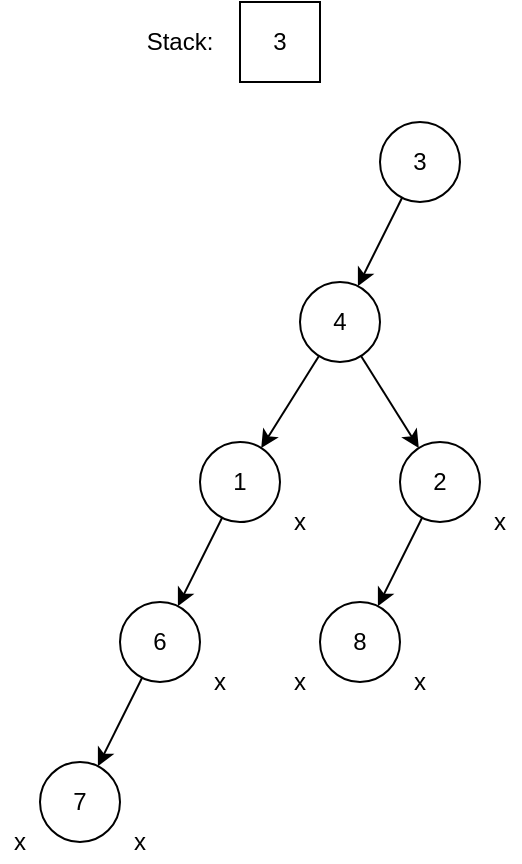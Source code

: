 <mxfile version="26.0.15">
  <diagram name="Page-1" id="qlczD6EUNmXpj9JQ8Eu0">
    <mxGraphModel dx="796" dy="701" grid="1" gridSize="10" guides="1" tooltips="1" connect="1" arrows="1" fold="1" page="1" pageScale="1" pageWidth="850" pageHeight="1100" math="0" shadow="0">
      <root>
        <mxCell id="0" />
        <mxCell id="1" parent="0" />
        <mxCell id="RLUdLW4P4iy8QGaYEjk--1" value="3" style="ellipse;whiteSpace=wrap;html=1;aspect=fixed;fillColor=none;" parent="1" vertex="1">
          <mxGeometry x="210" y="80" width="40" height="40" as="geometry" />
        </mxCell>
        <mxCell id="RLUdLW4P4iy8QGaYEjk--5" style="rounded=0;orthogonalLoop=1;jettySize=auto;html=1;" parent="1" source="RLUdLW4P4iy8QGaYEjk--2" target="RLUdLW4P4iy8QGaYEjk--4" edge="1">
          <mxGeometry relative="1" as="geometry" />
        </mxCell>
        <mxCell id="RLUdLW4P4iy8QGaYEjk--2" value="4" style="ellipse;whiteSpace=wrap;html=1;aspect=fixed;fillColor=none;" parent="1" vertex="1">
          <mxGeometry x="170" y="160" width="40" height="40" as="geometry" />
        </mxCell>
        <mxCell id="RLUdLW4P4iy8QGaYEjk--3" value="" style="endArrow=classic;html=1;rounded=0;" parent="1" source="RLUdLW4P4iy8QGaYEjk--1" target="RLUdLW4P4iy8QGaYEjk--2" edge="1">
          <mxGeometry width="50" height="50" relative="1" as="geometry">
            <mxPoint x="370" y="380" as="sourcePoint" />
            <mxPoint x="420" y="330" as="targetPoint" />
          </mxGeometry>
        </mxCell>
        <mxCell id="RLUdLW4P4iy8QGaYEjk--4" value="1" style="ellipse;whiteSpace=wrap;html=1;aspect=fixed;fillColor=none;" parent="1" vertex="1">
          <mxGeometry x="120" y="240" width="40" height="40" as="geometry" />
        </mxCell>
        <mxCell id="RLUdLW4P4iy8QGaYEjk--6" value="x" style="text;html=1;align=center;verticalAlign=middle;whiteSpace=wrap;rounded=0;" parent="1" vertex="1">
          <mxGeometry x="80" y="430" width="20" height="20" as="geometry" />
        </mxCell>
        <mxCell id="RLUdLW4P4iy8QGaYEjk--23" value="" style="shape=table;startSize=0;container=1;collapsible=0;childLayout=tableLayout;fillColor=none;" parent="1" vertex="1">
          <mxGeometry x="140" y="20" width="40" height="40" as="geometry" />
        </mxCell>
        <mxCell id="RLUdLW4P4iy8QGaYEjk--24" value="" style="shape=tableRow;horizontal=0;startSize=0;swimlaneHead=0;swimlaneBody=0;strokeColor=inherit;top=0;left=0;bottom=0;right=0;collapsible=0;dropTarget=0;fillColor=none;points=[[0,0.5],[1,0.5]];portConstraint=eastwest;" parent="RLUdLW4P4iy8QGaYEjk--23" vertex="1">
          <mxGeometry width="40" height="40" as="geometry" />
        </mxCell>
        <mxCell id="RLUdLW4P4iy8QGaYEjk--25" value="3" style="shape=partialRectangle;html=1;whiteSpace=wrap;connectable=0;strokeColor=inherit;overflow=hidden;fillColor=none;top=0;left=0;bottom=0;right=0;pointerEvents=1;" parent="RLUdLW4P4iy8QGaYEjk--24" vertex="1">
          <mxGeometry width="40" height="40" as="geometry">
            <mxRectangle width="40" height="40" as="alternateBounds" />
          </mxGeometry>
        </mxCell>
        <mxCell id="RLUdLW4P4iy8QGaYEjk--28" value="Stack:" style="text;html=1;align=center;verticalAlign=middle;whiteSpace=wrap;rounded=0;" parent="1" vertex="1">
          <mxGeometry x="80" y="20" width="60" height="40" as="geometry" />
        </mxCell>
        <mxCell id="PlO6zevUgFV6yEjf3u2L-3" value="6" style="ellipse;whiteSpace=wrap;html=1;aspect=fixed;fillColor=none;" parent="1" vertex="1">
          <mxGeometry x="80" y="320" width="40" height="40" as="geometry" />
        </mxCell>
        <mxCell id="PlO6zevUgFV6yEjf3u2L-4" style="rounded=0;orthogonalLoop=1;jettySize=auto;html=1;" parent="1" source="RLUdLW4P4iy8QGaYEjk--4" target="PlO6zevUgFV6yEjf3u2L-3" edge="1">
          <mxGeometry relative="1" as="geometry">
            <mxPoint x="180" y="320" as="sourcePoint" />
            <mxPoint x="151" y="253" as="targetPoint" />
          </mxGeometry>
        </mxCell>
        <mxCell id="PlO6zevUgFV6yEjf3u2L-5" value="7" style="ellipse;whiteSpace=wrap;html=1;aspect=fixed;fillColor=none;" parent="1" vertex="1">
          <mxGeometry x="40" y="400" width="40" height="40" as="geometry" />
        </mxCell>
        <mxCell id="PlO6zevUgFV6yEjf3u2L-6" style="rounded=0;orthogonalLoop=1;jettySize=auto;html=1;" parent="1" source="PlO6zevUgFV6yEjf3u2L-3" target="PlO6zevUgFV6yEjf3u2L-5" edge="1">
          <mxGeometry relative="1" as="geometry">
            <mxPoint x="181" y="208" as="sourcePoint" />
            <mxPoint x="159" y="252" as="targetPoint" />
          </mxGeometry>
        </mxCell>
        <mxCell id="PlO6zevUgFV6yEjf3u2L-7" value="x" style="text;html=1;align=center;verticalAlign=middle;whiteSpace=wrap;rounded=0;" parent="1" vertex="1">
          <mxGeometry x="20" y="430" width="20" height="20" as="geometry" />
        </mxCell>
        <mxCell id="ijGYA2BJY1HbQ0MWFugy-1" value="x" style="text;html=1;align=center;verticalAlign=middle;whiteSpace=wrap;rounded=0;" parent="1" vertex="1">
          <mxGeometry x="120" y="350" width="20" height="20" as="geometry" />
        </mxCell>
        <mxCell id="ijGYA2BJY1HbQ0MWFugy-2" value="x" style="text;html=1;align=center;verticalAlign=middle;whiteSpace=wrap;rounded=0;" parent="1" vertex="1">
          <mxGeometry x="160" y="270" width="20" height="20" as="geometry" />
        </mxCell>
        <mxCell id="3vKt36ouPXfE1y_S7xF7-2" value="2" style="ellipse;whiteSpace=wrap;html=1;aspect=fixed;fillColor=none;" parent="1" vertex="1">
          <mxGeometry x="220" y="240" width="40" height="40" as="geometry" />
        </mxCell>
        <mxCell id="3vKt36ouPXfE1y_S7xF7-3" value="" style="endArrow=classic;html=1;rounded=0;" parent="1" source="RLUdLW4P4iy8QGaYEjk--2" target="3vKt36ouPXfE1y_S7xF7-2" edge="1">
          <mxGeometry width="50" height="50" relative="1" as="geometry">
            <mxPoint x="221" y="128" as="sourcePoint" />
            <mxPoint x="199" y="172" as="targetPoint" />
          </mxGeometry>
        </mxCell>
        <mxCell id="3vKt36ouPXfE1y_S7xF7-4" value="8" style="ellipse;whiteSpace=wrap;html=1;aspect=fixed;fillColor=none;" parent="1" vertex="1">
          <mxGeometry x="180" y="320" width="40" height="40" as="geometry" />
        </mxCell>
        <mxCell id="3vKt36ouPXfE1y_S7xF7-5" value="" style="endArrow=classic;html=1;rounded=0;" parent="1" source="3vKt36ouPXfE1y_S7xF7-2" target="3vKt36ouPXfE1y_S7xF7-4" edge="1">
          <mxGeometry width="50" height="50" relative="1" as="geometry">
            <mxPoint x="219" y="208" as="sourcePoint" />
            <mxPoint x="241" y="252" as="targetPoint" />
          </mxGeometry>
        </mxCell>
        <mxCell id="3vKt36ouPXfE1y_S7xF7-6" value="x" style="text;html=1;align=center;verticalAlign=middle;whiteSpace=wrap;rounded=0;" parent="1" vertex="1">
          <mxGeometry x="160" y="350" width="20" height="20" as="geometry" />
        </mxCell>
        <mxCell id="3vKt36ouPXfE1y_S7xF7-7" value="x" style="text;html=1;align=center;verticalAlign=middle;whiteSpace=wrap;rounded=0;" parent="1" vertex="1">
          <mxGeometry x="220" y="350" width="20" height="20" as="geometry" />
        </mxCell>
        <mxCell id="GYUp_uzQDmpmmZyhbSvk-1" value="x" style="text;html=1;align=center;verticalAlign=middle;whiteSpace=wrap;rounded=0;" vertex="1" parent="1">
          <mxGeometry x="260" y="270" width="20" height="20" as="geometry" />
        </mxCell>
      </root>
    </mxGraphModel>
  </diagram>
</mxfile>
